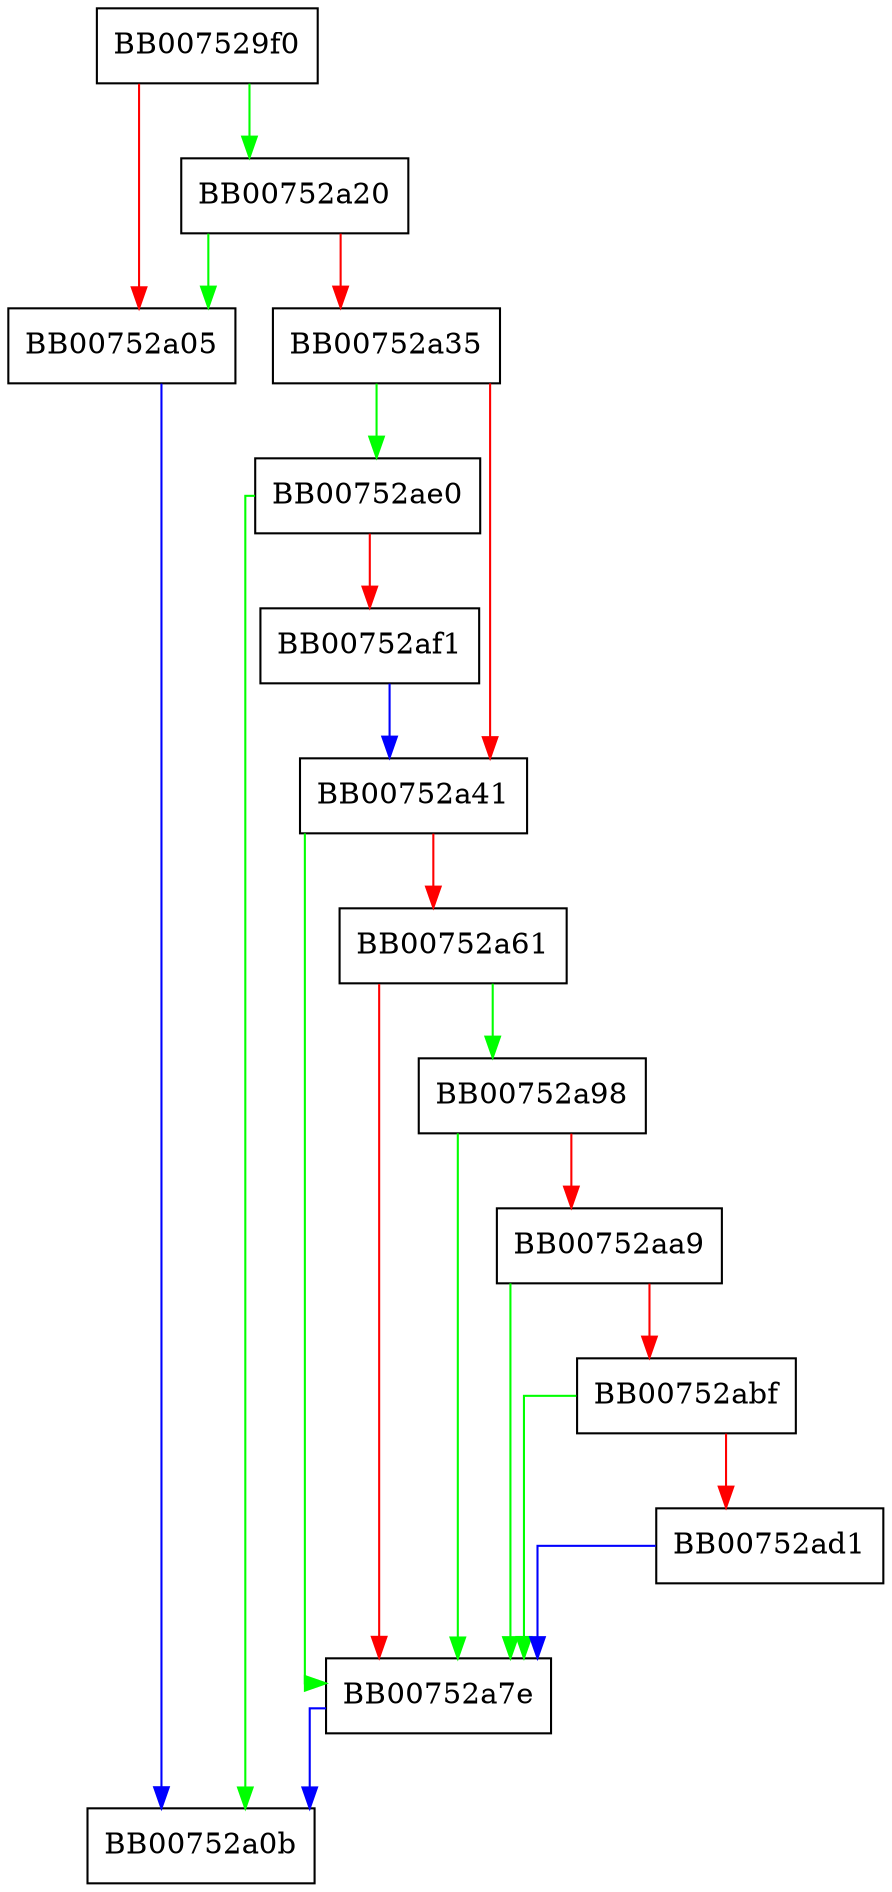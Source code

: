 digraph ossl_ec_GF2m_simple_make_affine {
  node [shape="box"];
  graph [splines=ortho];
  BB007529f0 -> BB00752a20 [color="green"];
  BB007529f0 -> BB00752a05 [color="red"];
  BB00752a05 -> BB00752a0b [color="blue"];
  BB00752a20 -> BB00752a05 [color="green"];
  BB00752a20 -> BB00752a35 [color="red"];
  BB00752a35 -> BB00752ae0 [color="green"];
  BB00752a35 -> BB00752a41 [color="red"];
  BB00752a41 -> BB00752a7e [color="green"];
  BB00752a41 -> BB00752a61 [color="red"];
  BB00752a61 -> BB00752a98 [color="green"];
  BB00752a61 -> BB00752a7e [color="red"];
  BB00752a7e -> BB00752a0b [color="blue"];
  BB00752a98 -> BB00752a7e [color="green"];
  BB00752a98 -> BB00752aa9 [color="red"];
  BB00752aa9 -> BB00752a7e [color="green"];
  BB00752aa9 -> BB00752abf [color="red"];
  BB00752abf -> BB00752a7e [color="green"];
  BB00752abf -> BB00752ad1 [color="red"];
  BB00752ad1 -> BB00752a7e [color="blue"];
  BB00752ae0 -> BB00752a0b [color="green"];
  BB00752ae0 -> BB00752af1 [color="red"];
  BB00752af1 -> BB00752a41 [color="blue"];
}